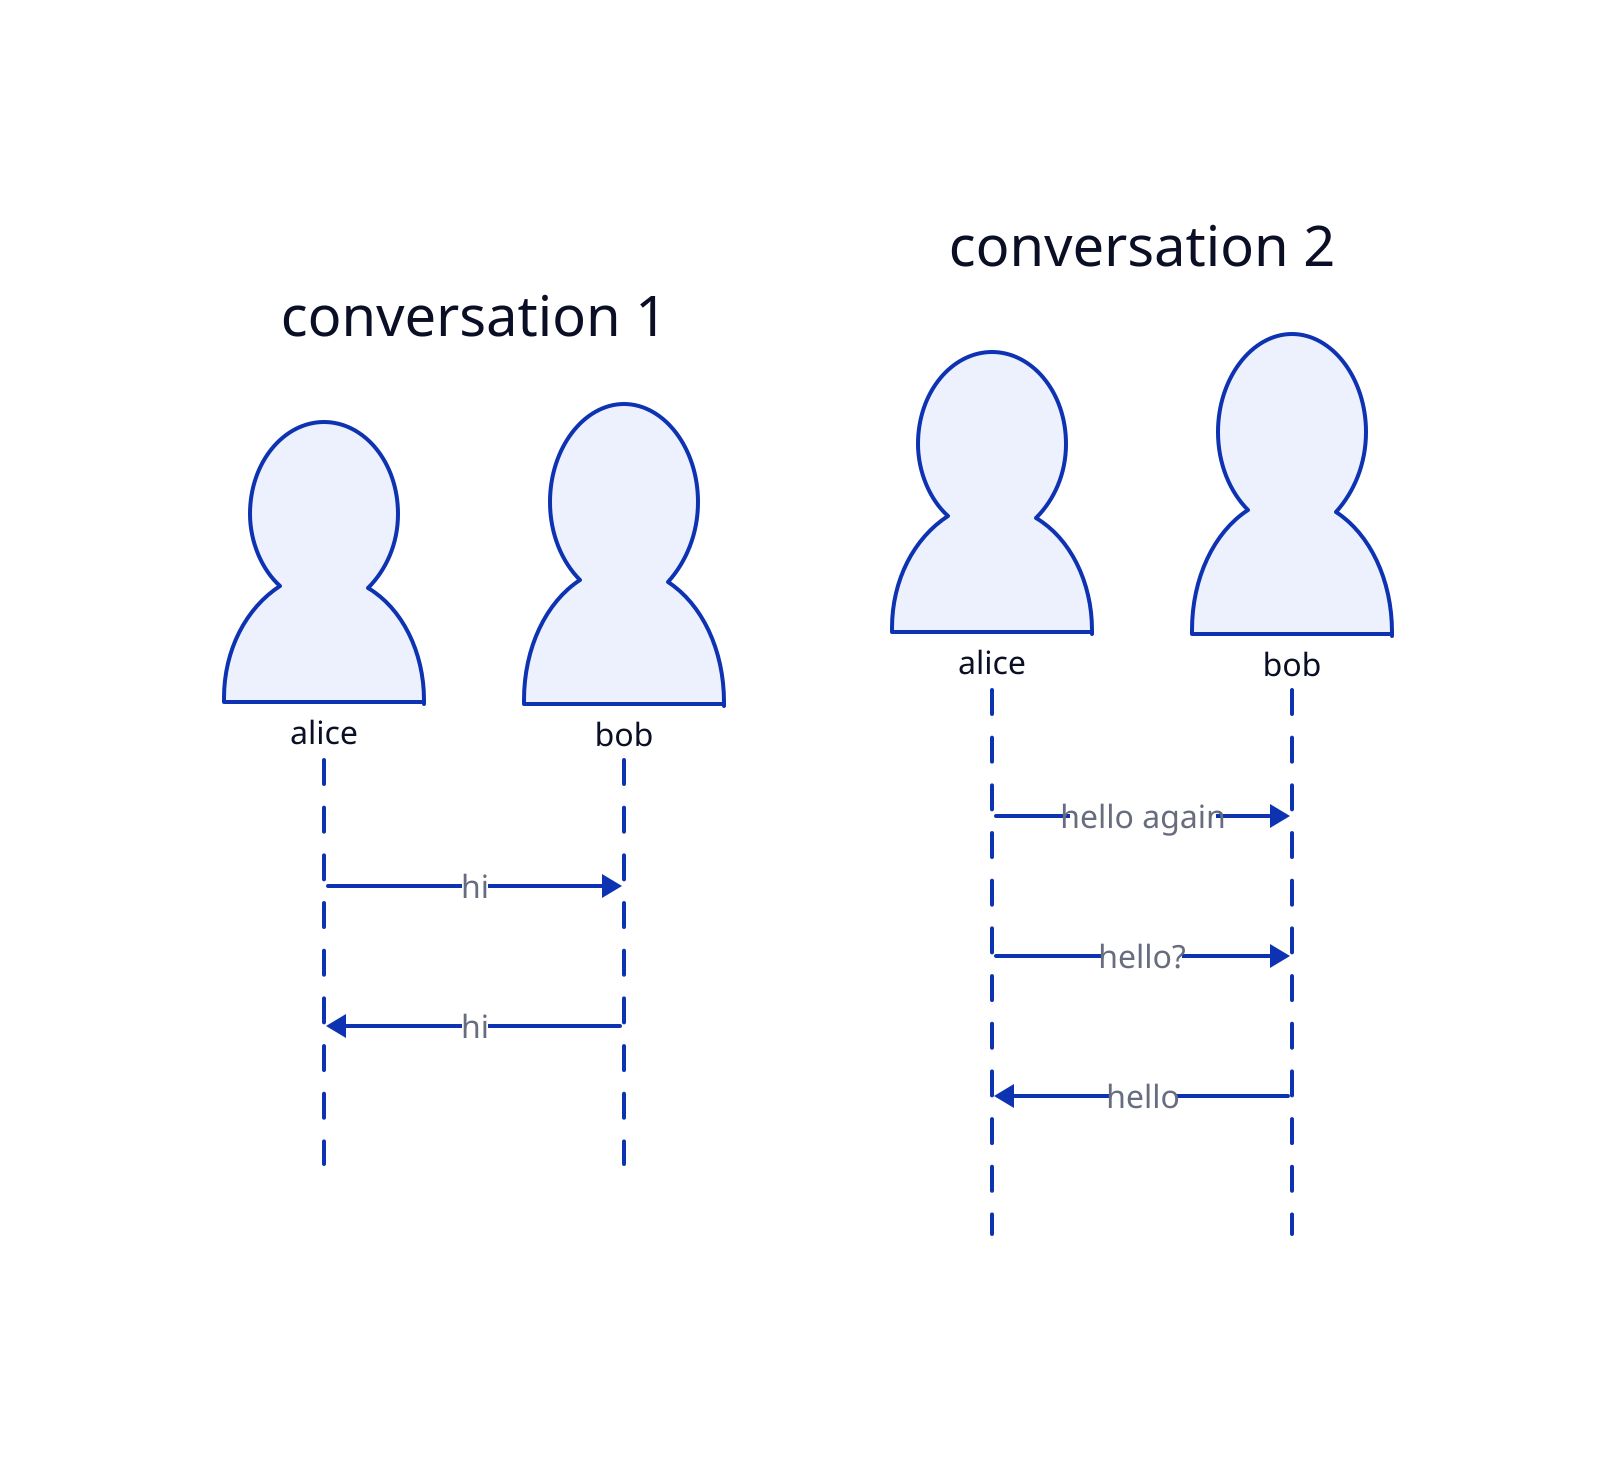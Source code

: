conversation 1: {
  shape: sequence_diagram
  alice -> bob: hi
  bob -> alice: hi
}

conversation 2: {
  shape: sequence_diagram
  alice -> bob: hello again
  alice -> bob: hello?
  bob -> alice: hello
}

**: {
  &shape: sequence_diagram
  **: { shape: person }
}
